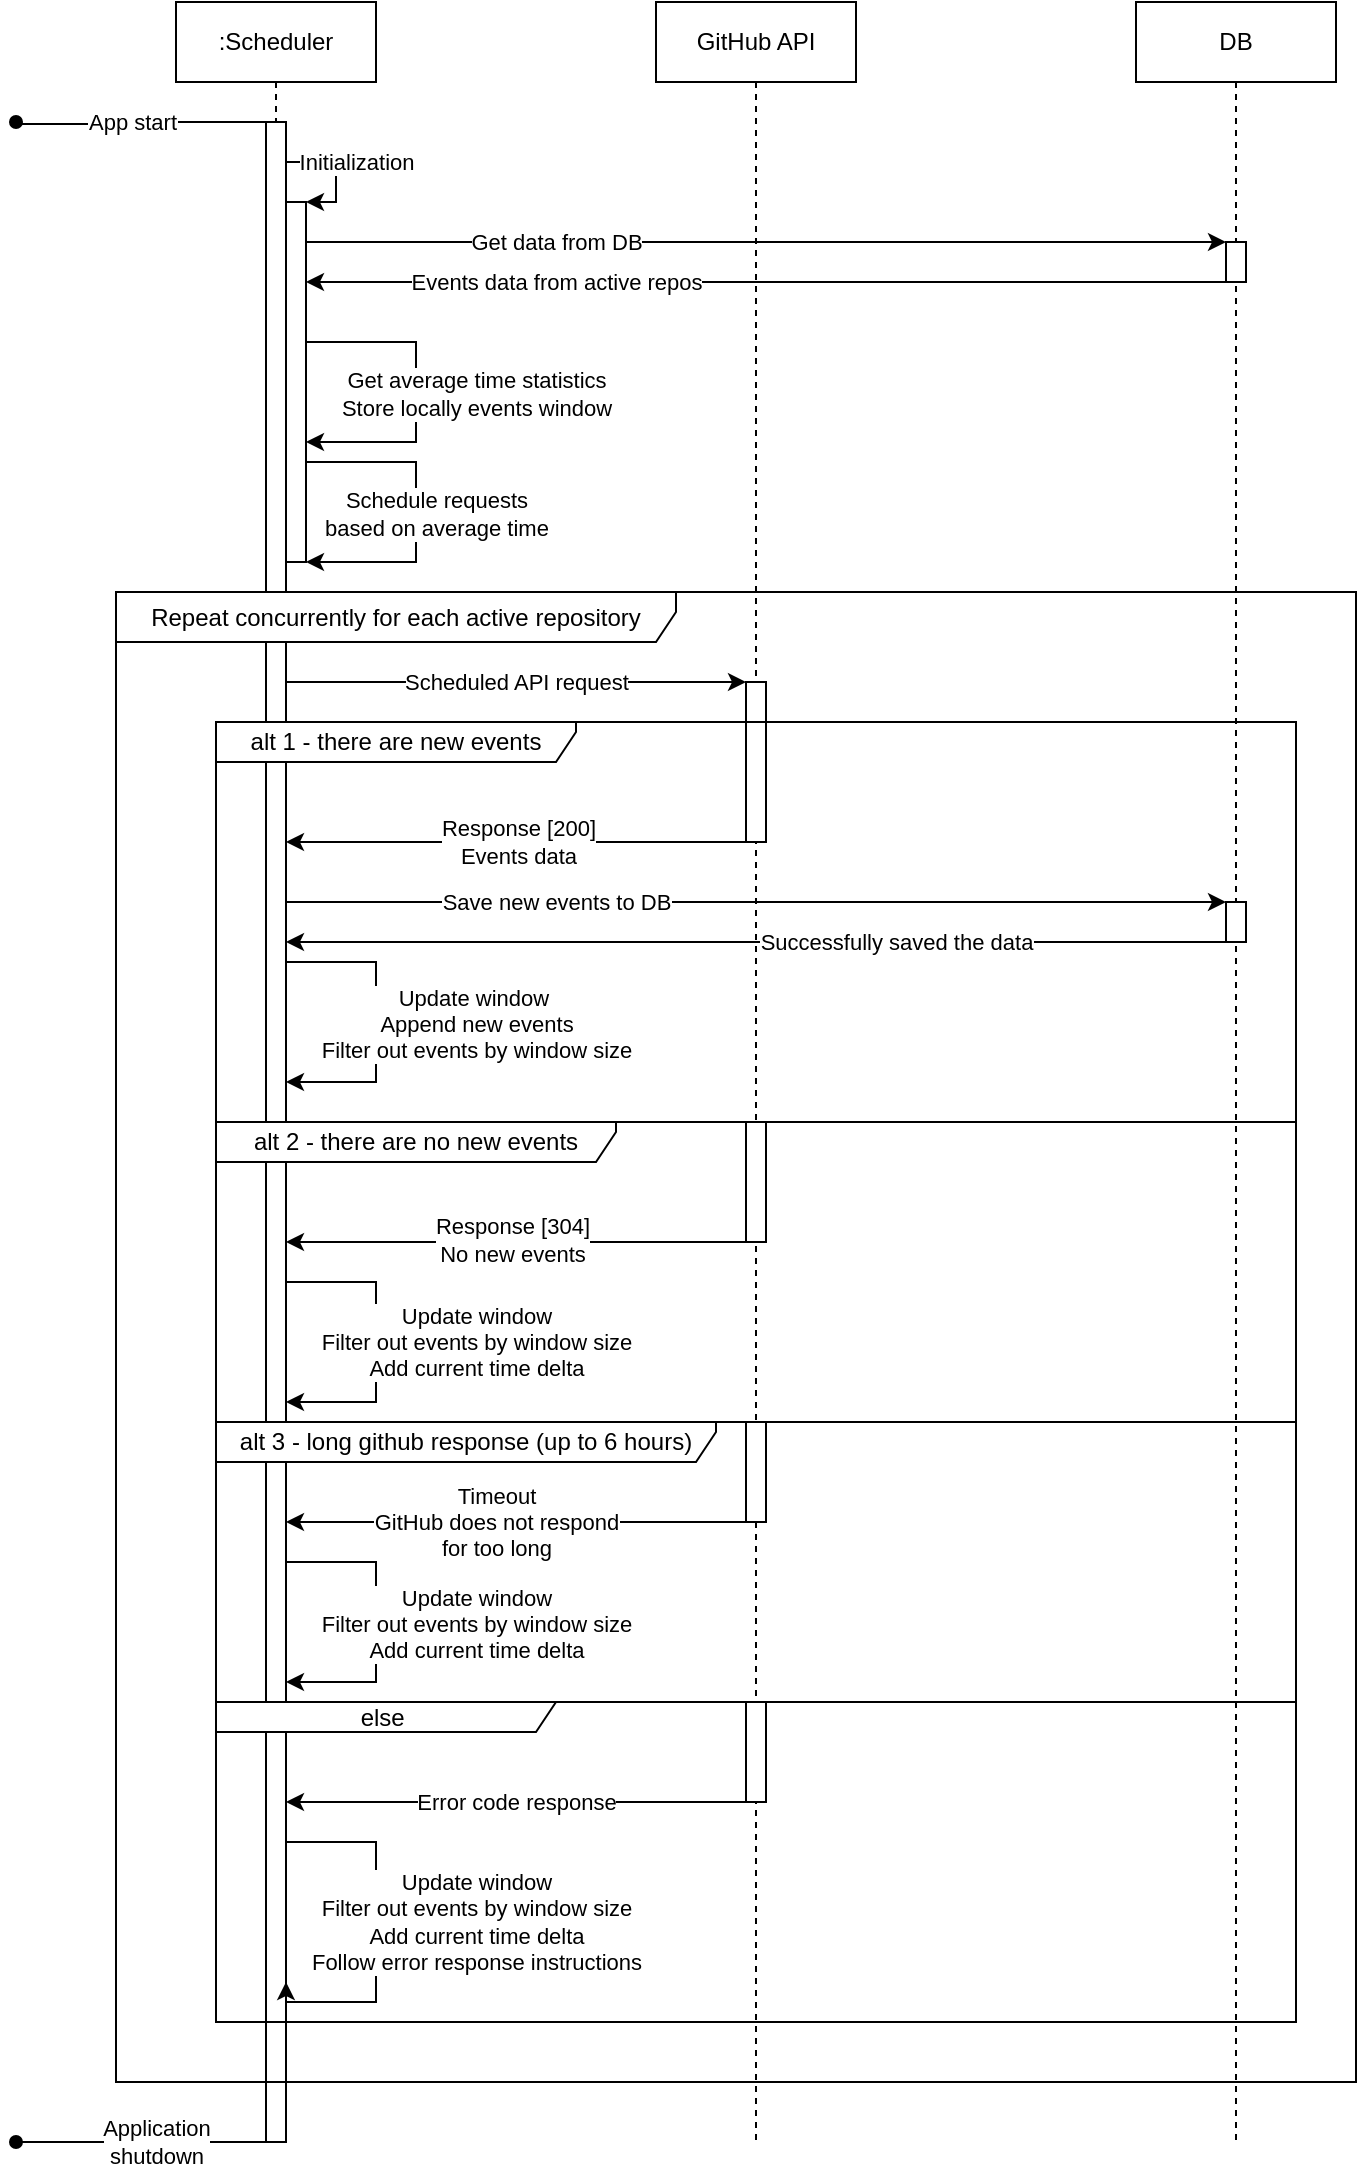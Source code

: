 <mxfile version="24.8.6">
  <diagram name="Page-1" id="McgcGxLk_ZRfMg0aqA5W">
    <mxGraphModel dx="3585" dy="1845" grid="1" gridSize="10" guides="1" tooltips="1" connect="1" arrows="1" fold="1" page="1" pageScale="1" pageWidth="850" pageHeight="1100" math="0" shadow="0">
      <root>
        <mxCell id="0" />
        <mxCell id="iSizkOf7c_K9tfDlirgX-57" value="lifetime_lines" style="" parent="0" />
        <mxCell id="iSizkOf7c_K9tfDlirgX-15" value="DB" style="shape=umlLifeline;perimeter=lifelinePerimeter;whiteSpace=wrap;html=1;container=1;dropTarget=0;collapsible=0;recursiveResize=0;outlineConnect=0;portConstraint=eastwest;newEdgeStyle={&quot;curved&quot;:0,&quot;rounded&quot;:0};" vertex="1" parent="iSizkOf7c_K9tfDlirgX-57">
          <mxGeometry x="600" y="40" width="100" height="1070" as="geometry" />
        </mxCell>
        <mxCell id="iSizkOf7c_K9tfDlirgX-41" value="" style="html=1;points=[[0,0,0,0,5],[0,1,0,0,-5],[1,0,0,0,5],[1,1,0,0,-5]];perimeter=orthogonalPerimeter;outlineConnect=0;targetShapes=umlLifeline;portConstraint=eastwest;newEdgeStyle={&quot;curved&quot;:0,&quot;rounded&quot;:0};" vertex="1" parent="iSizkOf7c_K9tfDlirgX-15">
          <mxGeometry x="45" y="120" width="10" height="20" as="geometry" />
        </mxCell>
        <mxCell id="iSizkOf7c_K9tfDlirgX-83" value="" style="html=1;points=[[0,0,0,0,5],[0,1,0,0,-5],[1,0,0,0,5],[1,1,0,0,-5]];perimeter=orthogonalPerimeter;outlineConnect=0;targetShapes=umlLifeline;portConstraint=eastwest;newEdgeStyle={&quot;curved&quot;:0,&quot;rounded&quot;:0};" vertex="1" parent="iSizkOf7c_K9tfDlirgX-15">
          <mxGeometry x="45" y="450" width="10" height="20" as="geometry" />
        </mxCell>
        <mxCell id="iSizkOf7c_K9tfDlirgX-14" value="GitHub API" style="shape=umlLifeline;perimeter=lifelinePerimeter;whiteSpace=wrap;html=1;container=1;dropTarget=0;collapsible=0;recursiveResize=0;outlineConnect=0;portConstraint=eastwest;newEdgeStyle={&quot;curved&quot;:0,&quot;rounded&quot;:0};" vertex="1" parent="iSizkOf7c_K9tfDlirgX-57">
          <mxGeometry x="360" y="40" width="100" height="1070" as="geometry" />
        </mxCell>
        <mxCell id="iSizkOf7c_K9tfDlirgX-56" value="" style="html=1;points=[[0,0,0,0,5],[0,1,0,0,-5],[1,0,0,0,5],[1,1,0,0,-5]];perimeter=orthogonalPerimeter;outlineConnect=0;targetShapes=umlLifeline;portConstraint=eastwest;newEdgeStyle={&quot;curved&quot;:0,&quot;rounded&quot;:0};" vertex="1" parent="iSizkOf7c_K9tfDlirgX-14">
          <mxGeometry x="45" y="340" width="10" height="80" as="geometry" />
        </mxCell>
        <mxCell id="iSizkOf7c_K9tfDlirgX-13" value=":Scheduler" style="shape=umlLifeline;perimeter=lifelinePerimeter;whiteSpace=wrap;html=1;container=1;dropTarget=0;collapsible=0;recursiveResize=0;outlineConnect=0;portConstraint=eastwest;newEdgeStyle={&quot;curved&quot;:0,&quot;rounded&quot;:0};" vertex="1" parent="iSizkOf7c_K9tfDlirgX-57">
          <mxGeometry x="120" y="40" width="100" height="580" as="geometry" />
        </mxCell>
        <mxCell id="iSizkOf7c_K9tfDlirgX-21" value="" style="html=1;points=[[0,0,0,0,5],[0,1,0,0,-5],[1,0,0,0,5],[1,1,0,0,-5]];perimeter=orthogonalPerimeter;outlineConnect=0;targetShapes=umlLifeline;portConstraint=eastwest;newEdgeStyle={&quot;curved&quot;:0,&quot;rounded&quot;:0};" vertex="1" parent="iSizkOf7c_K9tfDlirgX-13">
          <mxGeometry x="55" y="100" width="10" height="180" as="geometry" />
        </mxCell>
        <mxCell id="iSizkOf7c_K9tfDlirgX-20" style="edgeStyle=orthogonalEdgeStyle;rounded=0;orthogonalLoop=1;jettySize=auto;html=1;curved=0;" edge="1" parent="iSizkOf7c_K9tfDlirgX-13" source="iSizkOf7c_K9tfDlirgX-19" target="iSizkOf7c_K9tfDlirgX-21">
          <mxGeometry relative="1" as="geometry">
            <mxPoint x="130" y="80" as="targetPoint" />
            <Array as="points">
              <mxPoint x="80" y="80" />
              <mxPoint x="80" y="100" />
            </Array>
          </mxGeometry>
        </mxCell>
        <mxCell id="iSizkOf7c_K9tfDlirgX-22" value="Initialization" style="edgeLabel;html=1;align=center;verticalAlign=middle;resizable=0;points=[];" vertex="1" connectable="0" parent="iSizkOf7c_K9tfDlirgX-20">
          <mxGeometry x="-0.337" y="-1" relative="1" as="geometry">
            <mxPoint x="15" y="-1" as="offset" />
          </mxGeometry>
        </mxCell>
        <mxCell id="iSizkOf7c_K9tfDlirgX-44" style="edgeStyle=orthogonalEdgeStyle;rounded=0;orthogonalLoop=1;jettySize=auto;html=1;curved=0;" edge="1" parent="iSizkOf7c_K9tfDlirgX-13" target="iSizkOf7c_K9tfDlirgX-21">
          <mxGeometry relative="1" as="geometry">
            <mxPoint x="65" y="170" as="sourcePoint" />
            <mxPoint x="65" y="180" as="targetPoint" />
            <Array as="points">
              <mxPoint x="120" y="170" />
              <mxPoint x="120" y="220" />
            </Array>
          </mxGeometry>
        </mxCell>
        <mxCell id="iSizkOf7c_K9tfDlirgX-47" value="Get average time statistics&lt;div&gt;Store locally events window&lt;/div&gt;" style="edgeLabel;html=1;align=center;verticalAlign=middle;resizable=0;points=[];" vertex="1" connectable="0" parent="iSizkOf7c_K9tfDlirgX-44">
          <mxGeometry x="0.005" y="1" relative="1" as="geometry">
            <mxPoint x="29" as="offset" />
          </mxGeometry>
        </mxCell>
        <mxCell id="iSizkOf7c_K9tfDlirgX-52" style="edgeStyle=orthogonalEdgeStyle;rounded=0;orthogonalLoop=1;jettySize=auto;html=1;curved=0;elbow=vertical;" edge="1" parent="iSizkOf7c_K9tfDlirgX-13" target="iSizkOf7c_K9tfDlirgX-21">
          <mxGeometry relative="1" as="geometry">
            <mxPoint x="65" y="250" as="sourcePoint" />
            <mxPoint x="65" y="270" as="targetPoint" />
            <Array as="points">
              <mxPoint x="65" y="230" />
              <mxPoint x="120" y="230" />
              <mxPoint x="120" y="280" />
            </Array>
          </mxGeometry>
        </mxCell>
        <mxCell id="iSizkOf7c_K9tfDlirgX-53" value="Schedule requests&lt;div&gt;based on average time&lt;/div&gt;" style="edgeLabel;html=1;align=center;verticalAlign=middle;resizable=0;points=[];" vertex="1" connectable="0" parent="iSizkOf7c_K9tfDlirgX-52">
          <mxGeometry x="0.159" relative="1" as="geometry">
            <mxPoint x="10" y="-4" as="offset" />
          </mxGeometry>
        </mxCell>
        <mxCell id="iSizkOf7c_K9tfDlirgX-84" style="edgeStyle=orthogonalEdgeStyle;rounded=0;orthogonalLoop=1;jettySize=auto;html=1;curved=0;" edge="1" parent="iSizkOf7c_K9tfDlirgX-57" source="iSizkOf7c_K9tfDlirgX-83" target="iSizkOf7c_K9tfDlirgX-19">
          <mxGeometry relative="1" as="geometry">
            <Array as="points">
              <mxPoint x="410" y="510" />
              <mxPoint x="410" y="510" />
            </Array>
          </mxGeometry>
        </mxCell>
        <mxCell id="iSizkOf7c_K9tfDlirgX-85" value="Successfully saved the data" style="edgeLabel;html=1;align=center;verticalAlign=middle;resizable=0;points=[];" vertex="1" connectable="0" parent="iSizkOf7c_K9tfDlirgX-84">
          <mxGeometry x="-0.2" y="1" relative="1" as="geometry">
            <mxPoint x="23" y="-1" as="offset" />
          </mxGeometry>
        </mxCell>
        <mxCell id="iSizkOf7c_K9tfDlirgX-97" style="edgeStyle=orthogonalEdgeStyle;rounded=0;orthogonalLoop=1;jettySize=auto;html=1;curved=0;" edge="1" parent="iSizkOf7c_K9tfDlirgX-57" source="iSizkOf7c_K9tfDlirgX-96" target="iSizkOf7c_K9tfDlirgX-19">
          <mxGeometry relative="1" as="geometry">
            <Array as="points">
              <mxPoint x="340" y="660" />
              <mxPoint x="340" y="660" />
            </Array>
          </mxGeometry>
        </mxCell>
        <mxCell id="iSizkOf7c_K9tfDlirgX-98" value="Response [304]&lt;div&gt;No new events&lt;/div&gt;" style="edgeLabel;html=1;align=center;verticalAlign=middle;resizable=0;points=[];" vertex="1" connectable="0" parent="iSizkOf7c_K9tfDlirgX-97">
          <mxGeometry x="0.016" y="-1" relative="1" as="geometry">
            <mxPoint as="offset" />
          </mxGeometry>
        </mxCell>
        <mxCell id="iSizkOf7c_K9tfDlirgX-96" value="" style="html=1;points=[[0,0,0,0,5],[0,1,0,0,-5],[1,0,0,0,5],[1,1,0,0,-5]];perimeter=orthogonalPerimeter;outlineConnect=0;targetShapes=umlLifeline;portConstraint=eastwest;newEdgeStyle={&quot;curved&quot;:0,&quot;rounded&quot;:0};" vertex="1" parent="iSizkOf7c_K9tfDlirgX-57">
          <mxGeometry x="405" y="600" width="10" height="60" as="geometry" />
        </mxCell>
        <mxCell id="1" value="general" parent="0" />
        <mxCell id="iSizkOf7c_K9tfDlirgX-16" style="edgeStyle=orthogonalEdgeStyle;rounded=0;orthogonalLoop=1;jettySize=auto;html=1;curved=0;endArrow=oval;endFill=1;" edge="1" parent="1" source="iSizkOf7c_K9tfDlirgX-13">
          <mxGeometry relative="1" as="geometry">
            <mxPoint x="40" y="100" as="targetPoint" />
            <Array as="points">
              <mxPoint x="81" y="100" />
              <mxPoint x="40" y="101" />
            </Array>
          </mxGeometry>
        </mxCell>
        <mxCell id="iSizkOf7c_K9tfDlirgX-17" value="App start" style="edgeLabel;html=1;align=center;verticalAlign=middle;resizable=0;points=[];" vertex="1" connectable="0" parent="iSizkOf7c_K9tfDlirgX-16">
          <mxGeometry x="0.087" relative="1" as="geometry">
            <mxPoint as="offset" />
          </mxGeometry>
        </mxCell>
        <mxCell id="iSizkOf7c_K9tfDlirgX-38" style="edgeStyle=orthogonalEdgeStyle;rounded=0;orthogonalLoop=1;jettySize=auto;html=1;curved=0;" edge="1" parent="1" source="iSizkOf7c_K9tfDlirgX-21" target="iSizkOf7c_K9tfDlirgX-41">
          <mxGeometry relative="1" as="geometry">
            <mxPoint x="640" y="160" as="targetPoint" />
            <Array as="points">
              <mxPoint x="530" y="160" />
              <mxPoint x="530" y="160" />
            </Array>
          </mxGeometry>
        </mxCell>
        <mxCell id="iSizkOf7c_K9tfDlirgX-39" value="Get data from DB" style="edgeLabel;html=1;align=center;verticalAlign=middle;resizable=0;points=[];" vertex="1" connectable="0" parent="iSizkOf7c_K9tfDlirgX-38">
          <mxGeometry x="-0.678" y="1" relative="1" as="geometry">
            <mxPoint x="51" y="1" as="offset" />
          </mxGeometry>
        </mxCell>
        <mxCell id="iSizkOf7c_K9tfDlirgX-42" style="edgeStyle=orthogonalEdgeStyle;rounded=0;orthogonalLoop=1;jettySize=auto;html=1;curved=0;" edge="1" parent="1" source="iSizkOf7c_K9tfDlirgX-41" target="iSizkOf7c_K9tfDlirgX-21">
          <mxGeometry relative="1" as="geometry">
            <Array as="points">
              <mxPoint x="300" y="180" />
              <mxPoint x="300" y="180" />
            </Array>
          </mxGeometry>
        </mxCell>
        <mxCell id="iSizkOf7c_K9tfDlirgX-43" value="Events data from active repos" style="edgeLabel;html=1;align=center;verticalAlign=middle;resizable=0;points=[];" vertex="1" connectable="0" parent="iSizkOf7c_K9tfDlirgX-42">
          <mxGeometry x="0.593" y="-1" relative="1" as="geometry">
            <mxPoint x="31" y="1" as="offset" />
          </mxGeometry>
        </mxCell>
        <mxCell id="iSizkOf7c_K9tfDlirgX-106" style="edgeStyle=orthogonalEdgeStyle;rounded=0;orthogonalLoop=1;jettySize=auto;html=1;curved=0;endArrow=oval;endFill=1;" edge="1" parent="1" source="iSizkOf7c_K9tfDlirgX-19">
          <mxGeometry relative="1" as="geometry">
            <mxPoint x="40" y="1110" as="targetPoint" />
            <Array as="points">
              <mxPoint x="40" y="1110" />
            </Array>
          </mxGeometry>
        </mxCell>
        <mxCell id="iSizkOf7c_K9tfDlirgX-107" value="Application&lt;div&gt;shutdown&lt;/div&gt;" style="edgeLabel;html=1;align=center;verticalAlign=middle;resizable=0;points=[];" vertex="1" connectable="0" parent="iSizkOf7c_K9tfDlirgX-106">
          <mxGeometry x="0.177" relative="1" as="geometry">
            <mxPoint x="18" as="offset" />
          </mxGeometry>
        </mxCell>
        <mxCell id="iSizkOf7c_K9tfDlirgX-19" value="" style="html=1;points=[[0,0,0,0,5],[0,1,0,0,-5],[1,0,0,0,5],[1,1,0,0,-5]];perimeter=orthogonalPerimeter;outlineConnect=0;targetShapes=umlLifeline;portConstraint=eastwest;newEdgeStyle={&quot;curved&quot;:0,&quot;rounded&quot;:0};" vertex="1" parent="1">
          <mxGeometry x="165" y="100" width="10" height="1010" as="geometry" />
        </mxCell>
        <mxCell id="iSizkOf7c_K9tfDlirgX-54" style="edgeStyle=orthogonalEdgeStyle;rounded=0;orthogonalLoop=1;jettySize=auto;html=1;curved=0;" edge="1" parent="1" source="iSizkOf7c_K9tfDlirgX-19" target="iSizkOf7c_K9tfDlirgX-56">
          <mxGeometry relative="1" as="geometry">
            <mxPoint x="400" y="360" as="targetPoint" />
            <Array as="points">
              <mxPoint x="280" y="380" />
              <mxPoint x="280" y="380" />
            </Array>
          </mxGeometry>
        </mxCell>
        <mxCell id="iSizkOf7c_K9tfDlirgX-58" value="Scheduled API request" style="edgeLabel;html=1;align=center;verticalAlign=middle;resizable=0;points=[];" vertex="1" connectable="0" parent="iSizkOf7c_K9tfDlirgX-54">
          <mxGeometry x="-0.347" relative="1" as="geometry">
            <mxPoint x="40" as="offset" />
          </mxGeometry>
        </mxCell>
        <mxCell id="iSizkOf7c_K9tfDlirgX-71" style="edgeStyle=orthogonalEdgeStyle;rounded=0;orthogonalLoop=1;jettySize=auto;html=1;curved=0;" edge="1" parent="1" source="iSizkOf7c_K9tfDlirgX-68">
          <mxGeometry relative="1" as="geometry">
            <mxPoint x="175" y="800" as="targetPoint" />
            <mxPoint x="400" y="840" as="sourcePoint" />
            <Array as="points">
              <mxPoint x="290" y="800" />
              <mxPoint x="290" y="800" />
            </Array>
          </mxGeometry>
        </mxCell>
        <mxCell id="iSizkOf7c_K9tfDlirgX-72" value="Timeout&lt;div&gt;GitHub does not respond&lt;/div&gt;&lt;div&gt;for too long&lt;/div&gt;" style="edgeLabel;html=1;align=center;verticalAlign=middle;resizable=0;points=[];" vertex="1" connectable="0" parent="iSizkOf7c_K9tfDlirgX-71">
          <mxGeometry x="0.065" relative="1" as="geometry">
            <mxPoint x="-3" as="offset" />
          </mxGeometry>
        </mxCell>
        <mxCell id="iSizkOf7c_K9tfDlirgX-68" value="" style="html=1;points=[[0,0,0,0,5],[0,1,0,0,-5],[1,0,0,0,5],[1,1,0,0,-5]];perimeter=orthogonalPerimeter;outlineConnect=0;targetShapes=umlLifeline;portConstraint=eastwest;newEdgeStyle={&quot;curved&quot;:0,&quot;rounded&quot;:0};" vertex="1" parent="1">
          <mxGeometry x="405" y="750" width="10" height="50" as="geometry" />
        </mxCell>
        <mxCell id="iSizkOf7c_K9tfDlirgX-74" value="" style="html=1;points=[[0,0,0,0,5],[0,1,0,0,-5],[1,0,0,0,5],[1,1,0,0,-5]];perimeter=orthogonalPerimeter;outlineConnect=0;targetShapes=umlLifeline;portConstraint=eastwest;newEdgeStyle={&quot;curved&quot;:0,&quot;rounded&quot;:0};" vertex="1" parent="1">
          <mxGeometry x="405" y="890" width="10" height="50" as="geometry" />
        </mxCell>
        <mxCell id="iSizkOf7c_K9tfDlirgX-86" style="edgeStyle=orthogonalEdgeStyle;rounded=0;orthogonalLoop=1;jettySize=auto;html=1;curved=0;" edge="1" parent="1" target="iSizkOf7c_K9tfDlirgX-19">
          <mxGeometry relative="1" as="geometry">
            <mxPoint x="175" y="530" as="sourcePoint" />
            <mxPoint x="175" y="560" as="targetPoint" />
            <Array as="points">
              <mxPoint x="175" y="520" />
              <mxPoint x="220" y="520" />
              <mxPoint x="220" y="580" />
            </Array>
          </mxGeometry>
        </mxCell>
        <mxCell id="iSizkOf7c_K9tfDlirgX-94" value="Update window&amp;nbsp;&lt;div&gt;Append new events&lt;/div&gt;&lt;div&gt;Filter out events by window size&lt;/div&gt;" style="edgeLabel;html=1;align=center;verticalAlign=middle;resizable=0;points=[];" vertex="1" connectable="0" parent="iSizkOf7c_K9tfDlirgX-86">
          <mxGeometry x="-0.007" y="1" relative="1" as="geometry">
            <mxPoint x="49" y="6" as="offset" />
          </mxGeometry>
        </mxCell>
        <mxCell id="iSizkOf7c_K9tfDlirgX-100" style="edgeStyle=orthogonalEdgeStyle;rounded=0;orthogonalLoop=1;jettySize=auto;html=1;curved=0;" edge="1" parent="1">
          <mxGeometry relative="1" as="geometry">
            <mxPoint x="175" y="690" as="sourcePoint" />
            <mxPoint x="175" y="740" as="targetPoint" />
            <Array as="points">
              <mxPoint x="175" y="680" />
              <mxPoint x="220" y="680" />
              <mxPoint x="220" y="740" />
              <mxPoint x="175" y="740" />
            </Array>
          </mxGeometry>
        </mxCell>
        <mxCell id="iSizkOf7c_K9tfDlirgX-101" value="Update window&lt;div&gt;Filter out events by window size&lt;/div&gt;&lt;div&gt;Add current time delta&lt;/div&gt;" style="edgeLabel;html=1;align=center;verticalAlign=middle;resizable=0;points=[];" vertex="1" connectable="0" parent="iSizkOf7c_K9tfDlirgX-100">
          <mxGeometry x="-0.001" y="1" relative="1" as="geometry">
            <mxPoint x="49" y="5" as="offset" />
          </mxGeometry>
        </mxCell>
        <mxCell id="iSizkOf7c_K9tfDlirgX-102" style="edgeStyle=orthogonalEdgeStyle;rounded=0;orthogonalLoop=1;jettySize=auto;html=1;curved=0;" edge="1" parent="1">
          <mxGeometry relative="1" as="geometry">
            <mxPoint x="175" y="830" as="sourcePoint" />
            <mxPoint x="175" y="880" as="targetPoint" />
            <Array as="points">
              <mxPoint x="175" y="820" />
              <mxPoint x="220" y="820" />
              <mxPoint x="220" y="880" />
              <mxPoint x="175" y="880" />
            </Array>
          </mxGeometry>
        </mxCell>
        <mxCell id="iSizkOf7c_K9tfDlirgX-103" value="Update window&lt;div&gt;Filter out events by window size&lt;/div&gt;&lt;div&gt;Add current time delta&lt;/div&gt;" style="edgeLabel;html=1;align=center;verticalAlign=middle;resizable=0;points=[];" vertex="1" connectable="0" parent="iSizkOf7c_K9tfDlirgX-102">
          <mxGeometry x="-0.045" relative="1" as="geometry">
            <mxPoint x="50" y="9" as="offset" />
          </mxGeometry>
        </mxCell>
        <mxCell id="iSizkOf7c_K9tfDlirgX-104" style="edgeStyle=orthogonalEdgeStyle;rounded=0;orthogonalLoop=1;jettySize=auto;html=1;curved=0;" edge="1" parent="1" source="iSizkOf7c_K9tfDlirgX-19">
          <mxGeometry relative="1" as="geometry">
            <mxPoint x="175" y="690" as="sourcePoint" />
            <mxPoint x="175" y="1030" as="targetPoint" />
            <Array as="points">
              <mxPoint x="220" y="960" />
              <mxPoint x="220" y="1040" />
              <mxPoint x="175" y="1040" />
            </Array>
          </mxGeometry>
        </mxCell>
        <mxCell id="iSizkOf7c_K9tfDlirgX-105" value="Update window&lt;div&gt;Filter out events by window size&lt;/div&gt;&lt;div&gt;Add current time delta&lt;/div&gt;&lt;div&gt;Follow error response instructions&lt;/div&gt;" style="edgeLabel;html=1;align=center;verticalAlign=middle;resizable=0;points=[];" vertex="1" connectable="0" parent="iSizkOf7c_K9tfDlirgX-104">
          <mxGeometry x="-0.067" y="-2" relative="1" as="geometry">
            <mxPoint x="52" y="1" as="offset" />
          </mxGeometry>
        </mxCell>
        <mxCell id="iSizkOf7c_K9tfDlirgX-31" value="frames" style="" parent="0" />
        <mxCell id="iSizkOf7c_K9tfDlirgX-61" value="Repeat concurrently for each active repository" style="shape=umlFrame;whiteSpace=wrap;html=1;pointerEvents=0;width=280;height=25;" vertex="1" parent="iSizkOf7c_K9tfDlirgX-31">
          <mxGeometry x="90" y="335" width="620" height="745" as="geometry" />
        </mxCell>
        <mxCell id="iSizkOf7c_K9tfDlirgX-62" value="alt 1 - there are new events" style="shape=umlFrame;whiteSpace=wrap;html=1;pointerEvents=0;width=180;height=20;" vertex="1" parent="iSizkOf7c_K9tfDlirgX-31">
          <mxGeometry x="140" y="400" width="540" height="200" as="geometry" />
        </mxCell>
        <mxCell id="iSizkOf7c_K9tfDlirgX-64" value="alt 3 - long github response (up to 6 hours)" style="shape=umlFrame;whiteSpace=wrap;html=1;pointerEvents=0;width=250;height=20;" vertex="1" parent="iSizkOf7c_K9tfDlirgX-31">
          <mxGeometry x="140" y="750" width="540" height="140" as="geometry" />
        </mxCell>
        <mxCell id="iSizkOf7c_K9tfDlirgX-65" value="else&amp;nbsp;" style="shape=umlFrame;whiteSpace=wrap;html=1;pointerEvents=0;width=170;height=15;" vertex="1" parent="iSizkOf7c_K9tfDlirgX-31">
          <mxGeometry x="140" y="890" width="540" height="160" as="geometry" />
        </mxCell>
        <mxCell id="iSizkOf7c_K9tfDlirgX-66" style="edgeStyle=orthogonalEdgeStyle;rounded=0;orthogonalLoop=1;jettySize=auto;html=1;curved=0;startArrow=classic;startFill=1;endArrow=none;endFill=0;" edge="1" parent="iSizkOf7c_K9tfDlirgX-31" source="iSizkOf7c_K9tfDlirgX-19" target="iSizkOf7c_K9tfDlirgX-56">
          <mxGeometry relative="1" as="geometry">
            <Array as="points">
              <mxPoint x="290" y="460" />
              <mxPoint x="290" y="460" />
            </Array>
          </mxGeometry>
        </mxCell>
        <mxCell id="iSizkOf7c_K9tfDlirgX-67" value="Response [200]&lt;div&gt;Events data&lt;/div&gt;" style="edgeLabel;html=1;align=center;verticalAlign=middle;resizable=0;points=[];" vertex="1" connectable="0" parent="iSizkOf7c_K9tfDlirgX-66">
          <mxGeometry x="0.125" y="2" relative="1" as="geometry">
            <mxPoint x="-14" y="2" as="offset" />
          </mxGeometry>
        </mxCell>
        <mxCell id="iSizkOf7c_K9tfDlirgX-75" style="edgeStyle=orthogonalEdgeStyle;rounded=0;orthogonalLoop=1;jettySize=auto;html=1;curved=0;" edge="1" parent="iSizkOf7c_K9tfDlirgX-31" source="iSizkOf7c_K9tfDlirgX-74" target="iSizkOf7c_K9tfDlirgX-19">
          <mxGeometry relative="1" as="geometry">
            <mxPoint x="175" y="900" as="targetPoint" />
            <Array as="points">
              <mxPoint x="290" y="940" />
              <mxPoint x="290" y="940" />
            </Array>
          </mxGeometry>
        </mxCell>
        <mxCell id="iSizkOf7c_K9tfDlirgX-76" value="Error code response" style="edgeLabel;html=1;align=center;verticalAlign=middle;resizable=0;points=[];" vertex="1" connectable="0" parent="iSizkOf7c_K9tfDlirgX-75">
          <mxGeometry x="0.034" y="2" relative="1" as="geometry">
            <mxPoint x="4" y="-2" as="offset" />
          </mxGeometry>
        </mxCell>
        <mxCell id="iSizkOf7c_K9tfDlirgX-79" style="edgeStyle=orthogonalEdgeStyle;rounded=0;orthogonalLoop=1;jettySize=auto;html=1;curved=0;" edge="1" parent="iSizkOf7c_K9tfDlirgX-31" source="iSizkOf7c_K9tfDlirgX-19" target="iSizkOf7c_K9tfDlirgX-83">
          <mxGeometry relative="1" as="geometry">
            <Array as="points">
              <mxPoint x="290" y="490" />
              <mxPoint x="290" y="490" />
            </Array>
          </mxGeometry>
        </mxCell>
        <mxCell id="iSizkOf7c_K9tfDlirgX-80" value="Save new events to DB" style="edgeLabel;html=1;align=center;verticalAlign=middle;resizable=0;points=[];" vertex="1" connectable="0" parent="iSizkOf7c_K9tfDlirgX-79">
          <mxGeometry x="-0.609" y="2" relative="1" as="geometry">
            <mxPoint x="43" y="2" as="offset" />
          </mxGeometry>
        </mxCell>
        <mxCell id="iSizkOf7c_K9tfDlirgX-95" value="alt 2 - there are no new events" style="shape=umlFrame;whiteSpace=wrap;html=1;pointerEvents=0;width=200;height=20;" vertex="1" parent="iSizkOf7c_K9tfDlirgX-31">
          <mxGeometry x="140" y="600" width="540" height="150" as="geometry" />
        </mxCell>
      </root>
    </mxGraphModel>
  </diagram>
</mxfile>
